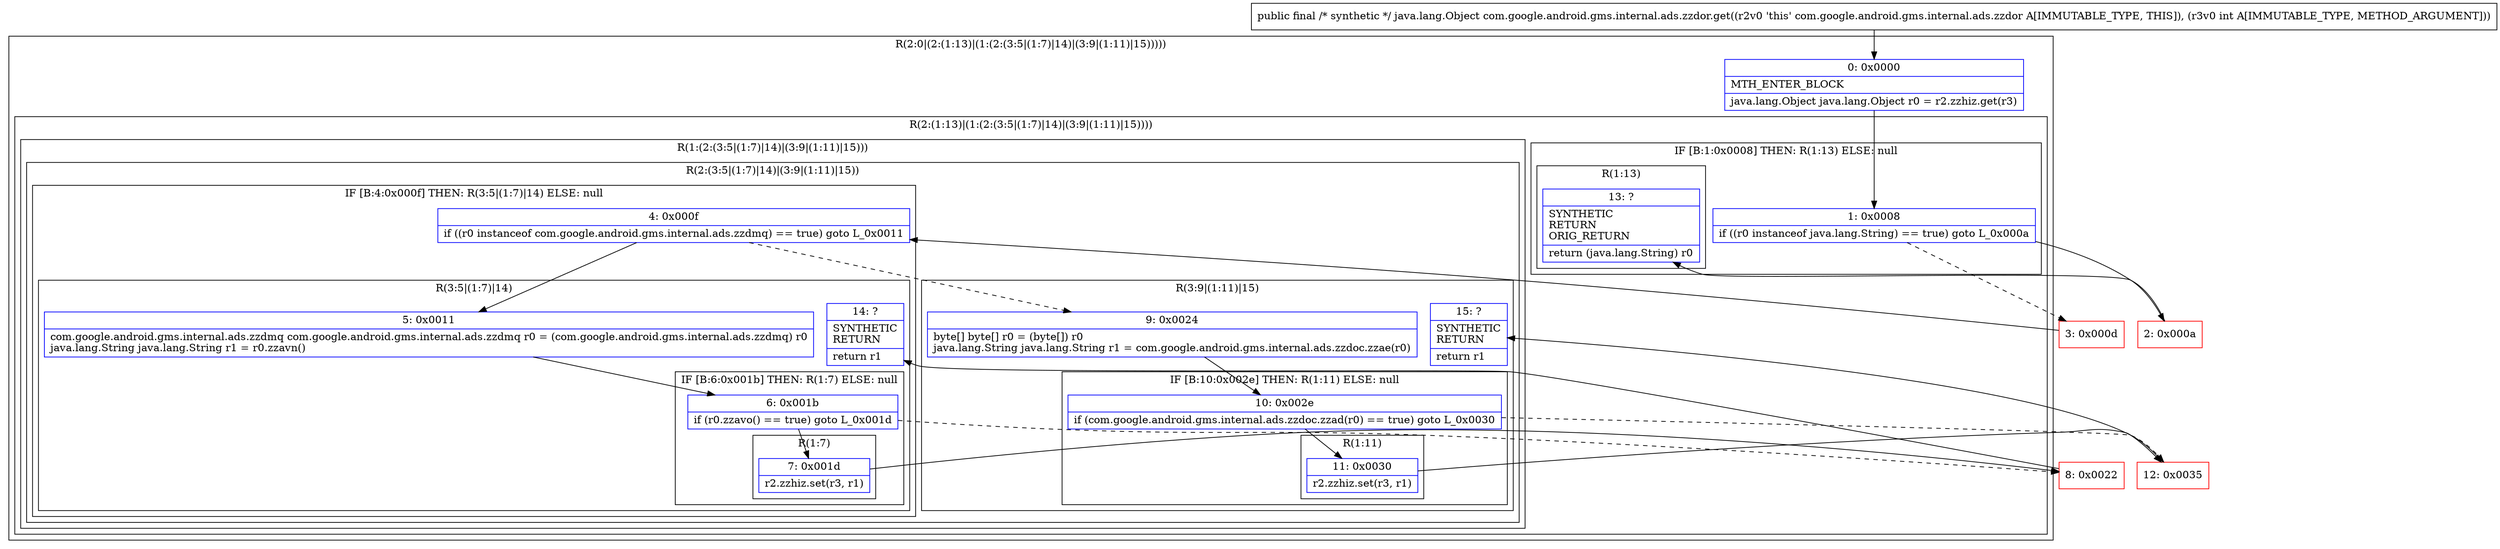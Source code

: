 digraph "CFG forcom.google.android.gms.internal.ads.zzdor.get(I)Ljava\/lang\/Object;" {
subgraph cluster_Region_2035142912 {
label = "R(2:0|(2:(1:13)|(1:(2:(3:5|(1:7)|14)|(3:9|(1:11)|15)))))";
node [shape=record,color=blue];
Node_0 [shape=record,label="{0\:\ 0x0000|MTH_ENTER_BLOCK\l|java.lang.Object java.lang.Object r0 = r2.zzhiz.get(r3)\l}"];
subgraph cluster_Region_805282555 {
label = "R(2:(1:13)|(1:(2:(3:5|(1:7)|14)|(3:9|(1:11)|15))))";
node [shape=record,color=blue];
subgraph cluster_IfRegion_1618358340 {
label = "IF [B:1:0x0008] THEN: R(1:13) ELSE: null";
node [shape=record,color=blue];
Node_1 [shape=record,label="{1\:\ 0x0008|if ((r0 instanceof java.lang.String) == true) goto L_0x000a\l}"];
subgraph cluster_Region_1007317284 {
label = "R(1:13)";
node [shape=record,color=blue];
Node_13 [shape=record,label="{13\:\ ?|SYNTHETIC\lRETURN\lORIG_RETURN\l|return (java.lang.String) r0\l}"];
}
}
subgraph cluster_Region_1203567977 {
label = "R(1:(2:(3:5|(1:7)|14)|(3:9|(1:11)|15)))";
node [shape=record,color=blue];
subgraph cluster_Region_681539563 {
label = "R(2:(3:5|(1:7)|14)|(3:9|(1:11)|15))";
node [shape=record,color=blue];
subgraph cluster_IfRegion_848122871 {
label = "IF [B:4:0x000f] THEN: R(3:5|(1:7)|14) ELSE: null";
node [shape=record,color=blue];
Node_4 [shape=record,label="{4\:\ 0x000f|if ((r0 instanceof com.google.android.gms.internal.ads.zzdmq) == true) goto L_0x0011\l}"];
subgraph cluster_Region_627003767 {
label = "R(3:5|(1:7)|14)";
node [shape=record,color=blue];
Node_5 [shape=record,label="{5\:\ 0x0011|com.google.android.gms.internal.ads.zzdmq com.google.android.gms.internal.ads.zzdmq r0 = (com.google.android.gms.internal.ads.zzdmq) r0\ljava.lang.String java.lang.String r1 = r0.zzavn()\l}"];
subgraph cluster_IfRegion_483893993 {
label = "IF [B:6:0x001b] THEN: R(1:7) ELSE: null";
node [shape=record,color=blue];
Node_6 [shape=record,label="{6\:\ 0x001b|if (r0.zzavo() == true) goto L_0x001d\l}"];
subgraph cluster_Region_1023419930 {
label = "R(1:7)";
node [shape=record,color=blue];
Node_7 [shape=record,label="{7\:\ 0x001d|r2.zzhiz.set(r3, r1)\l}"];
}
}
Node_14 [shape=record,label="{14\:\ ?|SYNTHETIC\lRETURN\l|return r1\l}"];
}
}
subgraph cluster_Region_1954193800 {
label = "R(3:9|(1:11)|15)";
node [shape=record,color=blue];
Node_9 [shape=record,label="{9\:\ 0x0024|byte[] byte[] r0 = (byte[]) r0\ljava.lang.String java.lang.String r1 = com.google.android.gms.internal.ads.zzdoc.zzae(r0)\l}"];
subgraph cluster_IfRegion_462847346 {
label = "IF [B:10:0x002e] THEN: R(1:11) ELSE: null";
node [shape=record,color=blue];
Node_10 [shape=record,label="{10\:\ 0x002e|if (com.google.android.gms.internal.ads.zzdoc.zzad(r0) == true) goto L_0x0030\l}"];
subgraph cluster_Region_1130137372 {
label = "R(1:11)";
node [shape=record,color=blue];
Node_11 [shape=record,label="{11\:\ 0x0030|r2.zzhiz.set(r3, r1)\l}"];
}
}
Node_15 [shape=record,label="{15\:\ ?|SYNTHETIC\lRETURN\l|return r1\l}"];
}
}
}
}
}
Node_2 [shape=record,color=red,label="{2\:\ 0x000a}"];
Node_3 [shape=record,color=red,label="{3\:\ 0x000d}"];
Node_8 [shape=record,color=red,label="{8\:\ 0x0022}"];
Node_12 [shape=record,color=red,label="{12\:\ 0x0035}"];
MethodNode[shape=record,label="{public final \/* synthetic *\/ java.lang.Object com.google.android.gms.internal.ads.zzdor.get((r2v0 'this' com.google.android.gms.internal.ads.zzdor A[IMMUTABLE_TYPE, THIS]), (r3v0 int A[IMMUTABLE_TYPE, METHOD_ARGUMENT])) }"];
MethodNode -> Node_0;
Node_0 -> Node_1;
Node_1 -> Node_2;
Node_1 -> Node_3[style=dashed];
Node_4 -> Node_5;
Node_4 -> Node_9[style=dashed];
Node_5 -> Node_6;
Node_6 -> Node_7;
Node_6 -> Node_8[style=dashed];
Node_7 -> Node_8;
Node_9 -> Node_10;
Node_10 -> Node_11;
Node_10 -> Node_12[style=dashed];
Node_11 -> Node_12;
Node_2 -> Node_13;
Node_3 -> Node_4;
Node_8 -> Node_14;
Node_12 -> Node_15;
}

